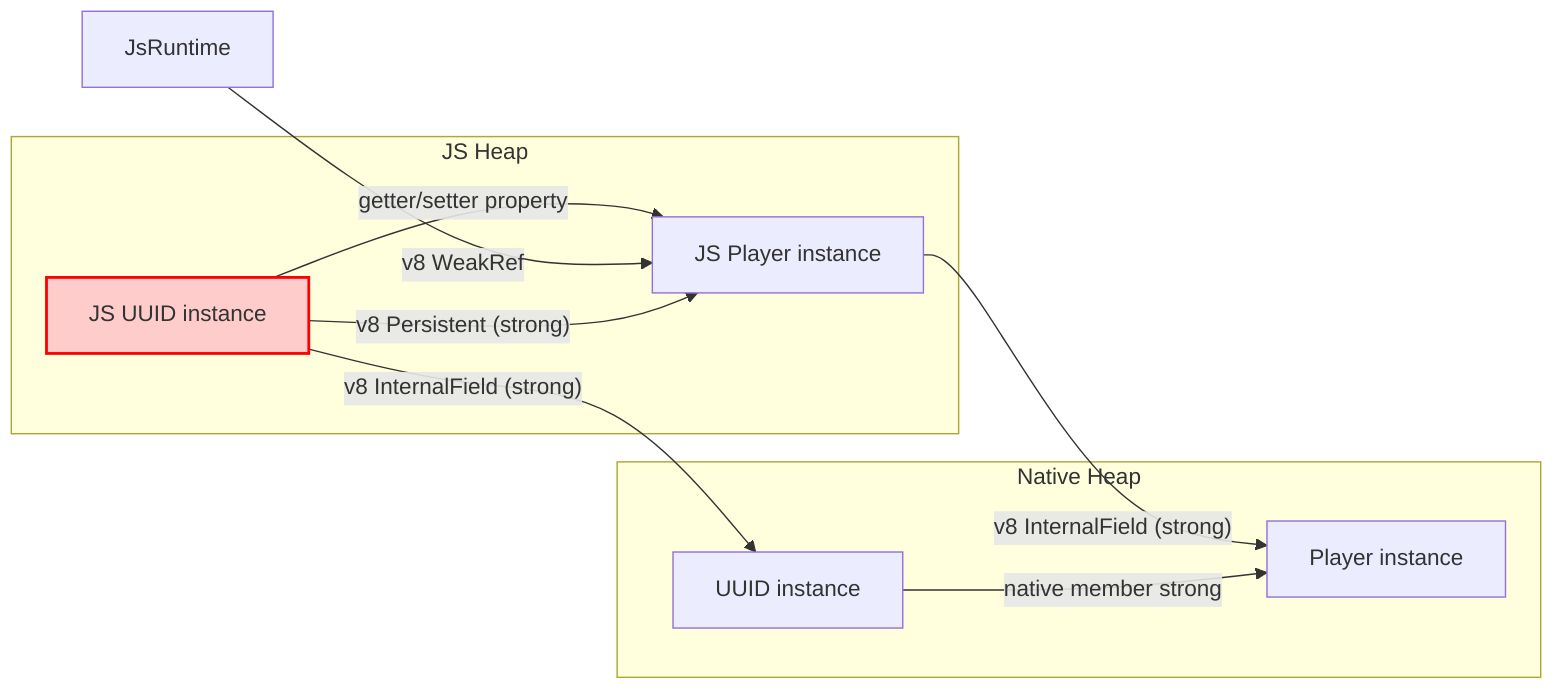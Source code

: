 graph LR
    subgraph NativeHeap[Native Heap]
        P[Player instance]
        U[UUID instance]
    end

    subgraph JsHeap[JS Heap]
        JP[JS Player instance]
        JU[JS UUID instance]
    end

    JP -- "v8 InternalField (strong)" --> P
    JU -- "v8 InternalField (strong)" --> U
    U -- "native member strong" --> P
    JU -- "getter/setter property" --> JP
    
    RT[JsRuntime]
    RT -- "v8 WeakRef" --> JP
    
    %% bug fix: Keep the player alive
    JU -- "v8 Persistent (strong)" --> JP

    style JU fill:#ffcccc,stroke:#ff0000,stroke-width:2px